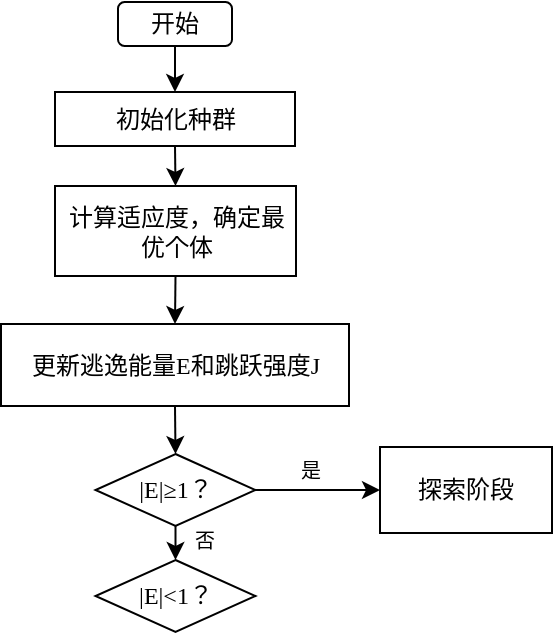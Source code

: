 <mxfile version="22.1.16" type="github">
  <diagram id="C5RBs43oDa-KdzZeNtuy" name="Page-1">
    <mxGraphModel dx="1050" dy="557" grid="0" gridSize="10" guides="1" tooltips="1" connect="1" arrows="1" fold="1" page="1" pageScale="1" pageWidth="827" pageHeight="1169" math="0" shadow="0">
      <root>
        <mxCell id="WIyWlLk6GJQsqaUBKTNV-0" />
        <mxCell id="WIyWlLk6GJQsqaUBKTNV-1" parent="WIyWlLk6GJQsqaUBKTNV-0" />
        <mxCell id="3ew8jx3CTY04XwqsGUMI-3" style="edgeStyle=orthogonalEdgeStyle;rounded=0;orthogonalLoop=1;jettySize=auto;html=1;entryX=0.5;entryY=0;entryDx=0;entryDy=0;" edge="1" parent="WIyWlLk6GJQsqaUBKTNV-1" source="WIyWlLk6GJQsqaUBKTNV-3" target="3ew8jx3CTY04XwqsGUMI-2">
          <mxGeometry relative="1" as="geometry" />
        </mxCell>
        <mxCell id="WIyWlLk6GJQsqaUBKTNV-3" value="开始" style="rounded=1;whiteSpace=wrap;html=1;fontSize=12;glass=0;strokeWidth=1;shadow=0;" parent="WIyWlLk6GJQsqaUBKTNV-1" vertex="1">
          <mxGeometry x="365" y="28" width="57" height="22" as="geometry" />
        </mxCell>
        <mxCell id="3ew8jx3CTY04XwqsGUMI-5" style="edgeStyle=orthogonalEdgeStyle;rounded=0;orthogonalLoop=1;jettySize=auto;html=1;exitX=0.5;exitY=1;exitDx=0;exitDy=0;entryX=0.5;entryY=0;entryDx=0;entryDy=0;" edge="1" parent="WIyWlLk6GJQsqaUBKTNV-1" source="3ew8jx3CTY04XwqsGUMI-2" target="3ew8jx3CTY04XwqsGUMI-4">
          <mxGeometry relative="1" as="geometry" />
        </mxCell>
        <mxCell id="3ew8jx3CTY04XwqsGUMI-2" value="&lt;font face=&quot;Helvetica&quot;&gt;初始化种群&lt;/font&gt;" style="rounded=0;whiteSpace=wrap;html=1;" vertex="1" parent="WIyWlLk6GJQsqaUBKTNV-1">
          <mxGeometry x="333.5" y="73" width="120" height="27" as="geometry" />
        </mxCell>
        <mxCell id="3ew8jx3CTY04XwqsGUMI-7" style="edgeStyle=orthogonalEdgeStyle;rounded=0;orthogonalLoop=1;jettySize=auto;html=1;exitX=0.5;exitY=1;exitDx=0;exitDy=0;entryX=0.5;entryY=0;entryDx=0;entryDy=0;" edge="1" parent="WIyWlLk6GJQsqaUBKTNV-1" source="3ew8jx3CTY04XwqsGUMI-4" target="3ew8jx3CTY04XwqsGUMI-6">
          <mxGeometry relative="1" as="geometry" />
        </mxCell>
        <mxCell id="3ew8jx3CTY04XwqsGUMI-4" value="计算适应度，确定最优个体" style="rounded=0;whiteSpace=wrap;html=1;" vertex="1" parent="WIyWlLk6GJQsqaUBKTNV-1">
          <mxGeometry x="333.5" y="120" width="120.5" height="45" as="geometry" />
        </mxCell>
        <mxCell id="3ew8jx3CTY04XwqsGUMI-9" style="edgeStyle=orthogonalEdgeStyle;rounded=0;orthogonalLoop=1;jettySize=auto;html=1;exitX=0.5;exitY=1;exitDx=0;exitDy=0;entryX=0.5;entryY=0;entryDx=0;entryDy=0;" edge="1" parent="WIyWlLk6GJQsqaUBKTNV-1" source="3ew8jx3CTY04XwqsGUMI-6" target="3ew8jx3CTY04XwqsGUMI-8">
          <mxGeometry relative="1" as="geometry" />
        </mxCell>
        <mxCell id="3ew8jx3CTY04XwqsGUMI-6" value="更新逃逸能量&lt;font face=&quot;Times New Roman&quot;&gt;E&lt;/font&gt;和跳跃强度&lt;font face=&quot;Times New Roman&quot;&gt;J&lt;/font&gt;" style="rounded=0;whiteSpace=wrap;html=1;" vertex="1" parent="WIyWlLk6GJQsqaUBKTNV-1">
          <mxGeometry x="306.5" y="189" width="174" height="41" as="geometry" />
        </mxCell>
        <mxCell id="3ew8jx3CTY04XwqsGUMI-12" style="edgeStyle=orthogonalEdgeStyle;rounded=0;orthogonalLoop=1;jettySize=auto;html=1;exitX=1;exitY=0.5;exitDx=0;exitDy=0;entryX=0;entryY=0.5;entryDx=0;entryDy=0;" edge="1" parent="WIyWlLk6GJQsqaUBKTNV-1" source="3ew8jx3CTY04XwqsGUMI-8" target="3ew8jx3CTY04XwqsGUMI-11">
          <mxGeometry relative="1" as="geometry" />
        </mxCell>
        <mxCell id="3ew8jx3CTY04XwqsGUMI-19" style="edgeStyle=orthogonalEdgeStyle;rounded=0;orthogonalLoop=1;jettySize=auto;html=1;exitX=0.5;exitY=1;exitDx=0;exitDy=0;entryX=0.5;entryY=0;entryDx=0;entryDy=0;" edge="1" parent="WIyWlLk6GJQsqaUBKTNV-1" source="3ew8jx3CTY04XwqsGUMI-8" target="3ew8jx3CTY04XwqsGUMI-18">
          <mxGeometry relative="1" as="geometry" />
        </mxCell>
        <mxCell id="3ew8jx3CTY04XwqsGUMI-8" value="&lt;font face=&quot;Times New Roman&quot;&gt;|E|≥1？&lt;/font&gt;" style="rhombus;whiteSpace=wrap;html=1;" vertex="1" parent="WIyWlLk6GJQsqaUBKTNV-1">
          <mxGeometry x="353.75" y="254" width="80" height="36" as="geometry" />
        </mxCell>
        <mxCell id="3ew8jx3CTY04XwqsGUMI-11" value="探索阶段" style="rounded=0;whiteSpace=wrap;html=1;" vertex="1" parent="WIyWlLk6GJQsqaUBKTNV-1">
          <mxGeometry x="496" y="250.5" width="86" height="43" as="geometry" />
        </mxCell>
        <mxCell id="3ew8jx3CTY04XwqsGUMI-16" value="&lt;font style=&quot;font-size: 10px; font-weight: normal;&quot;&gt;是&lt;/font&gt;" style="text;strokeColor=none;fillColor=none;html=1;fontSize=24;fontStyle=1;verticalAlign=middle;align=center;" vertex="1" parent="WIyWlLk6GJQsqaUBKTNV-1">
          <mxGeometry x="447" y="246" width="28" height="23" as="geometry" />
        </mxCell>
        <mxCell id="3ew8jx3CTY04XwqsGUMI-17" style="edgeStyle=orthogonalEdgeStyle;rounded=0;orthogonalLoop=1;jettySize=auto;html=1;exitX=0.5;exitY=1;exitDx=0;exitDy=0;" edge="1" parent="WIyWlLk6GJQsqaUBKTNV-1" source="3ew8jx3CTY04XwqsGUMI-8" target="3ew8jx3CTY04XwqsGUMI-8">
          <mxGeometry relative="1" as="geometry" />
        </mxCell>
        <mxCell id="3ew8jx3CTY04XwqsGUMI-18" value="&lt;font face=&quot;Times New Roman&quot;&gt;|E|&amp;lt;1？&lt;/font&gt;" style="rhombus;whiteSpace=wrap;html=1;" vertex="1" parent="WIyWlLk6GJQsqaUBKTNV-1">
          <mxGeometry x="353.75" y="307" width="80" height="36" as="geometry" />
        </mxCell>
        <mxCell id="3ew8jx3CTY04XwqsGUMI-20" value="&lt;span style=&quot;font-size: 10px; font-weight: 400;&quot;&gt;否&lt;/span&gt;" style="text;strokeColor=none;fillColor=none;html=1;fontSize=24;fontStyle=1;verticalAlign=middle;align=center;" vertex="1" parent="WIyWlLk6GJQsqaUBKTNV-1">
          <mxGeometry x="394" y="281" width="28" height="23" as="geometry" />
        </mxCell>
      </root>
    </mxGraphModel>
  </diagram>
</mxfile>
